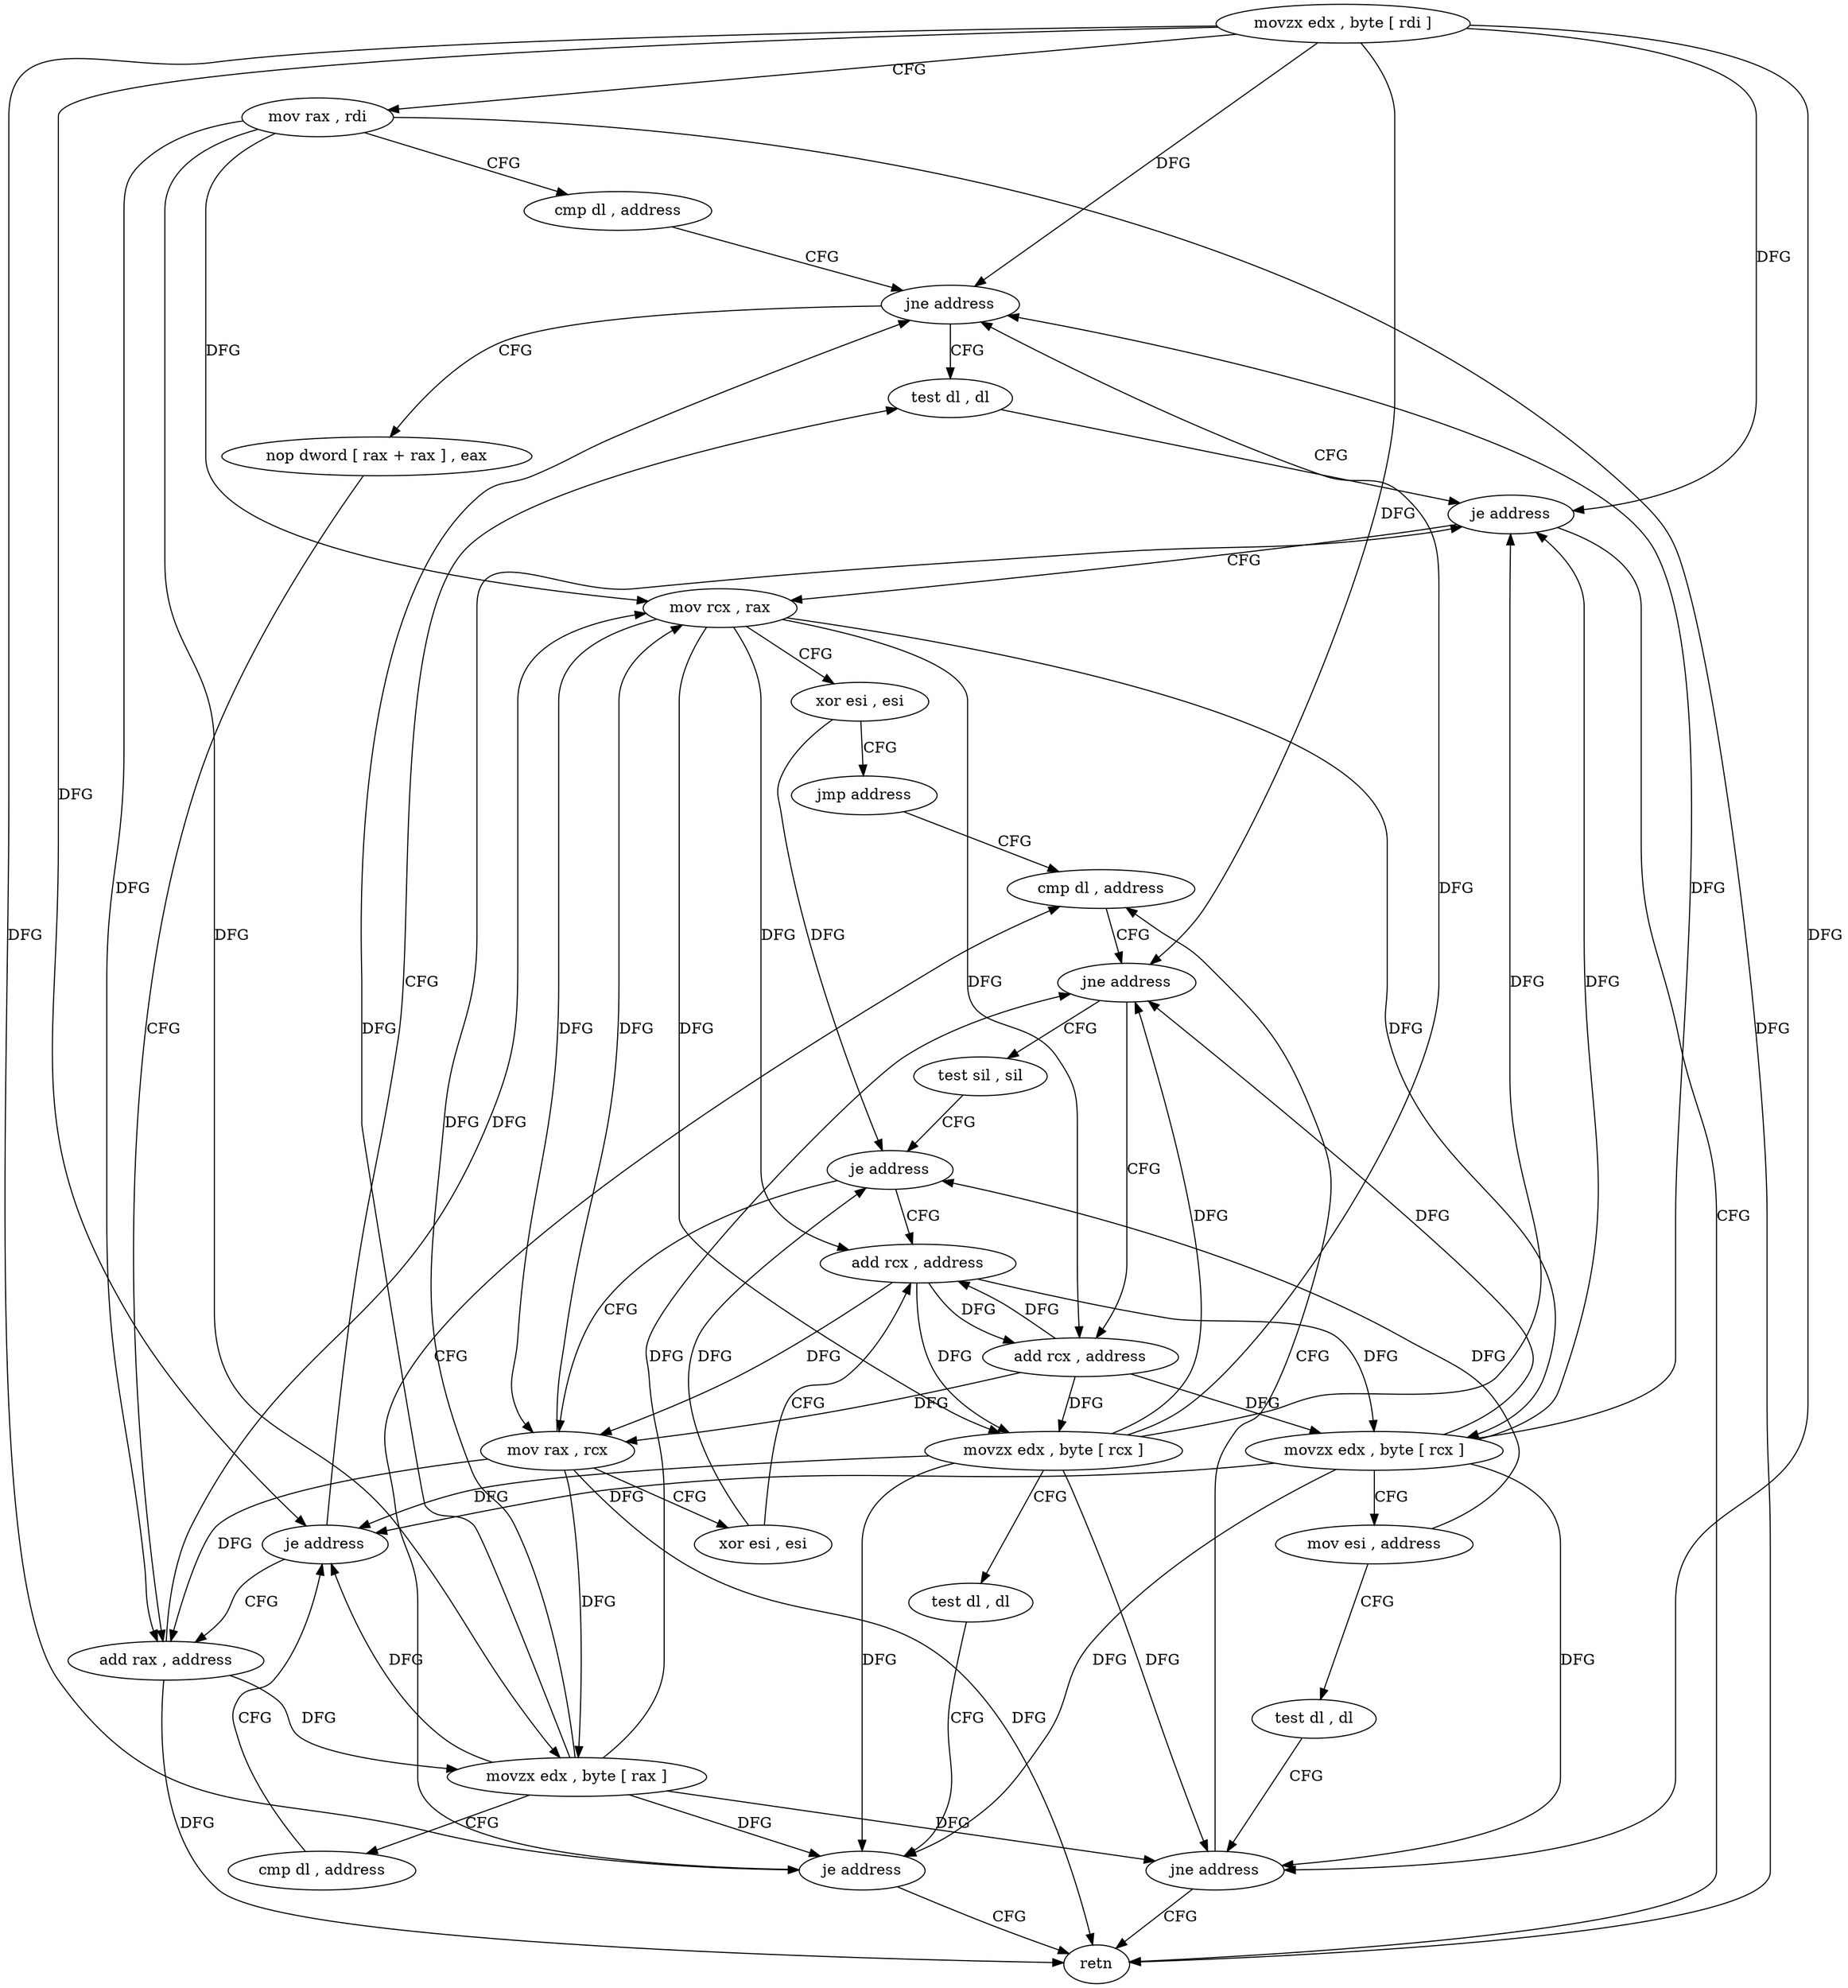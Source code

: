 digraph "func" {
"4402784" [label = "movzx edx , byte [ rdi ]" ]
"4402787" [label = "mov rax , rdi" ]
"4402790" [label = "cmp dl , address" ]
"4402793" [label = "jne address" ]
"4402812" [label = "test dl , dl" ]
"4402795" [label = "nop dword [ rax + rax ] , eax" ]
"4402814" [label = "je address" ]
"4402874" [label = "retn" ]
"4402816" [label = "mov rcx , rax" ]
"4402800" [label = "add rax , address" ]
"4402819" [label = "xor esi , esi" ]
"4402821" [label = "jmp address" ]
"4402853" [label = "cmp dl , address" ]
"4402804" [label = "movzx edx , byte [ rax ]" ]
"4402807" [label = "cmp dl , address" ]
"4402810" [label = "je address" ]
"4402856" [label = "jne address" ]
"4402832" [label = "test sil , sil" ]
"4402858" [label = "add rcx , address" ]
"4402835" [label = "je address" ]
"4402842" [label = "add rcx , address" ]
"4402837" [label = "mov rax , rcx" ]
"4402862" [label = "movzx edx , byte [ rcx ]" ]
"4402865" [label = "mov esi , address" ]
"4402870" [label = "test dl , dl" ]
"4402872" [label = "jne address" ]
"4402846" [label = "movzx edx , byte [ rcx ]" ]
"4402849" [label = "test dl , dl" ]
"4402851" [label = "je address" ]
"4402840" [label = "xor esi , esi" ]
"4402784" -> "4402787" [ label = "CFG" ]
"4402784" -> "4402793" [ label = "DFG" ]
"4402784" -> "4402814" [ label = "DFG" ]
"4402784" -> "4402810" [ label = "DFG" ]
"4402784" -> "4402856" [ label = "DFG" ]
"4402784" -> "4402872" [ label = "DFG" ]
"4402784" -> "4402851" [ label = "DFG" ]
"4402787" -> "4402790" [ label = "CFG" ]
"4402787" -> "4402874" [ label = "DFG" ]
"4402787" -> "4402816" [ label = "DFG" ]
"4402787" -> "4402800" [ label = "DFG" ]
"4402787" -> "4402804" [ label = "DFG" ]
"4402790" -> "4402793" [ label = "CFG" ]
"4402793" -> "4402812" [ label = "CFG" ]
"4402793" -> "4402795" [ label = "CFG" ]
"4402812" -> "4402814" [ label = "CFG" ]
"4402795" -> "4402800" [ label = "CFG" ]
"4402814" -> "4402874" [ label = "CFG" ]
"4402814" -> "4402816" [ label = "CFG" ]
"4402816" -> "4402819" [ label = "CFG" ]
"4402816" -> "4402858" [ label = "DFG" ]
"4402816" -> "4402862" [ label = "DFG" ]
"4402816" -> "4402842" [ label = "DFG" ]
"4402816" -> "4402846" [ label = "DFG" ]
"4402816" -> "4402837" [ label = "DFG" ]
"4402800" -> "4402804" [ label = "DFG" ]
"4402800" -> "4402816" [ label = "DFG" ]
"4402800" -> "4402874" [ label = "DFG" ]
"4402819" -> "4402821" [ label = "CFG" ]
"4402819" -> "4402835" [ label = "DFG" ]
"4402821" -> "4402853" [ label = "CFG" ]
"4402853" -> "4402856" [ label = "CFG" ]
"4402804" -> "4402807" [ label = "CFG" ]
"4402804" -> "4402793" [ label = "DFG" ]
"4402804" -> "4402814" [ label = "DFG" ]
"4402804" -> "4402810" [ label = "DFG" ]
"4402804" -> "4402856" [ label = "DFG" ]
"4402804" -> "4402872" [ label = "DFG" ]
"4402804" -> "4402851" [ label = "DFG" ]
"4402807" -> "4402810" [ label = "CFG" ]
"4402810" -> "4402800" [ label = "CFG" ]
"4402810" -> "4402812" [ label = "CFG" ]
"4402856" -> "4402832" [ label = "CFG" ]
"4402856" -> "4402858" [ label = "CFG" ]
"4402832" -> "4402835" [ label = "CFG" ]
"4402858" -> "4402862" [ label = "DFG" ]
"4402858" -> "4402842" [ label = "DFG" ]
"4402858" -> "4402846" [ label = "DFG" ]
"4402858" -> "4402837" [ label = "DFG" ]
"4402835" -> "4402842" [ label = "CFG" ]
"4402835" -> "4402837" [ label = "CFG" ]
"4402842" -> "4402846" [ label = "DFG" ]
"4402842" -> "4402858" [ label = "DFG" ]
"4402842" -> "4402862" [ label = "DFG" ]
"4402842" -> "4402837" [ label = "DFG" ]
"4402837" -> "4402840" [ label = "CFG" ]
"4402837" -> "4402816" [ label = "DFG" ]
"4402837" -> "4402800" [ label = "DFG" ]
"4402837" -> "4402804" [ label = "DFG" ]
"4402837" -> "4402874" [ label = "DFG" ]
"4402862" -> "4402865" [ label = "CFG" ]
"4402862" -> "4402793" [ label = "DFG" ]
"4402862" -> "4402814" [ label = "DFG" ]
"4402862" -> "4402810" [ label = "DFG" ]
"4402862" -> "4402856" [ label = "DFG" ]
"4402862" -> "4402872" [ label = "DFG" ]
"4402862" -> "4402851" [ label = "DFG" ]
"4402865" -> "4402870" [ label = "CFG" ]
"4402865" -> "4402835" [ label = "DFG" ]
"4402870" -> "4402872" [ label = "CFG" ]
"4402872" -> "4402853" [ label = "CFG" ]
"4402872" -> "4402874" [ label = "CFG" ]
"4402846" -> "4402849" [ label = "CFG" ]
"4402846" -> "4402793" [ label = "DFG" ]
"4402846" -> "4402814" [ label = "DFG" ]
"4402846" -> "4402810" [ label = "DFG" ]
"4402846" -> "4402856" [ label = "DFG" ]
"4402846" -> "4402872" [ label = "DFG" ]
"4402846" -> "4402851" [ label = "DFG" ]
"4402849" -> "4402851" [ label = "CFG" ]
"4402851" -> "4402874" [ label = "CFG" ]
"4402851" -> "4402853" [ label = "CFG" ]
"4402840" -> "4402842" [ label = "CFG" ]
"4402840" -> "4402835" [ label = "DFG" ]
}
